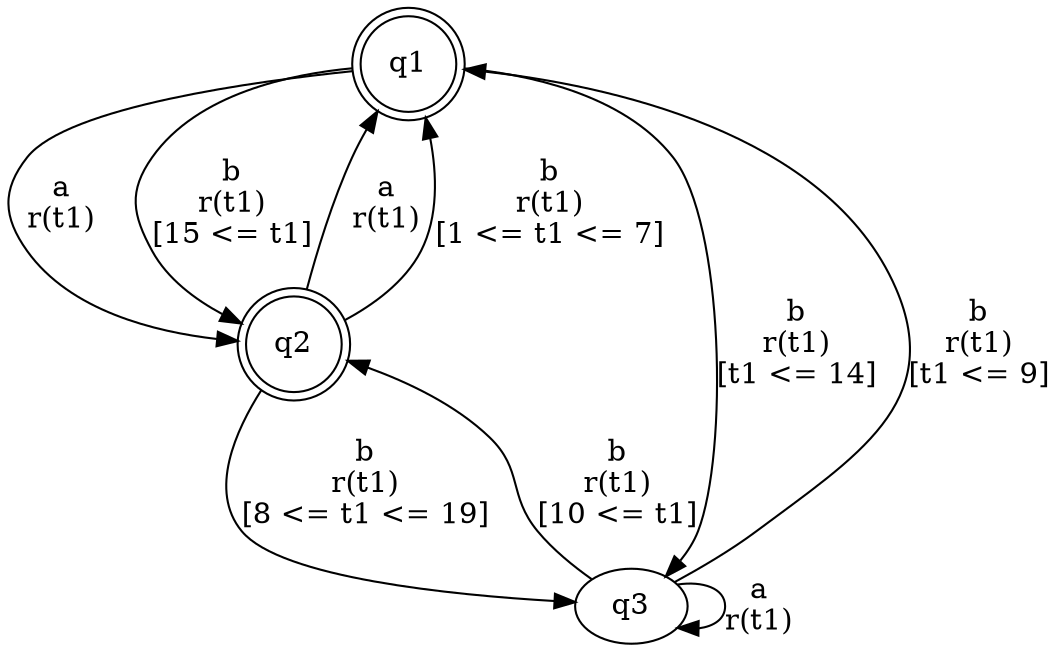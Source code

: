 digraph "tests_1/test94/solution501/solution" {
	q1[label=q1 shape=doublecircle]
	q2[label=q2 shape=doublecircle]
	q3[label=q3]
	q1 -> q2[label="a\nr(t1)\n"]
	q2 -> q1[label="a\nr(t1)\n"]
	q2 -> q3[label="b\nr(t1)\n[8 <= t1 <= 19]"]
	q3 -> q2[label="b\nr(t1)\n[10 <= t1]"]
	q3 -> q3[label="a\nr(t1)\n"]
	q3 -> q1[label="b\nr(t1)\n[t1 <= 9]"]
	q2 -> q1[label="b\nr(t1)\n[1 <= t1 <= 7]"]
	q1 -> q2[label="b\nr(t1)\n[15 <= t1]"]
	q1 -> q3[label="b\nr(t1)\n[t1 <= 14]"]
}
